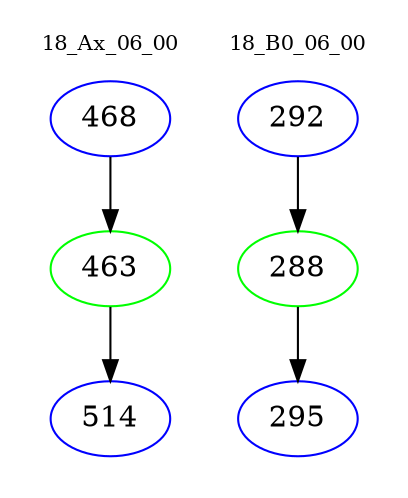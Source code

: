 digraph{
subgraph cluster_0 {
color = white
label = "18_Ax_06_00";
fontsize=10;
T0_468 [label="468", color="blue"]
T0_468 -> T0_463 [color="black"]
T0_463 [label="463", color="green"]
T0_463 -> T0_514 [color="black"]
T0_514 [label="514", color="blue"]
}
subgraph cluster_1 {
color = white
label = "18_B0_06_00";
fontsize=10;
T1_292 [label="292", color="blue"]
T1_292 -> T1_288 [color="black"]
T1_288 [label="288", color="green"]
T1_288 -> T1_295 [color="black"]
T1_295 [label="295", color="blue"]
}
}
